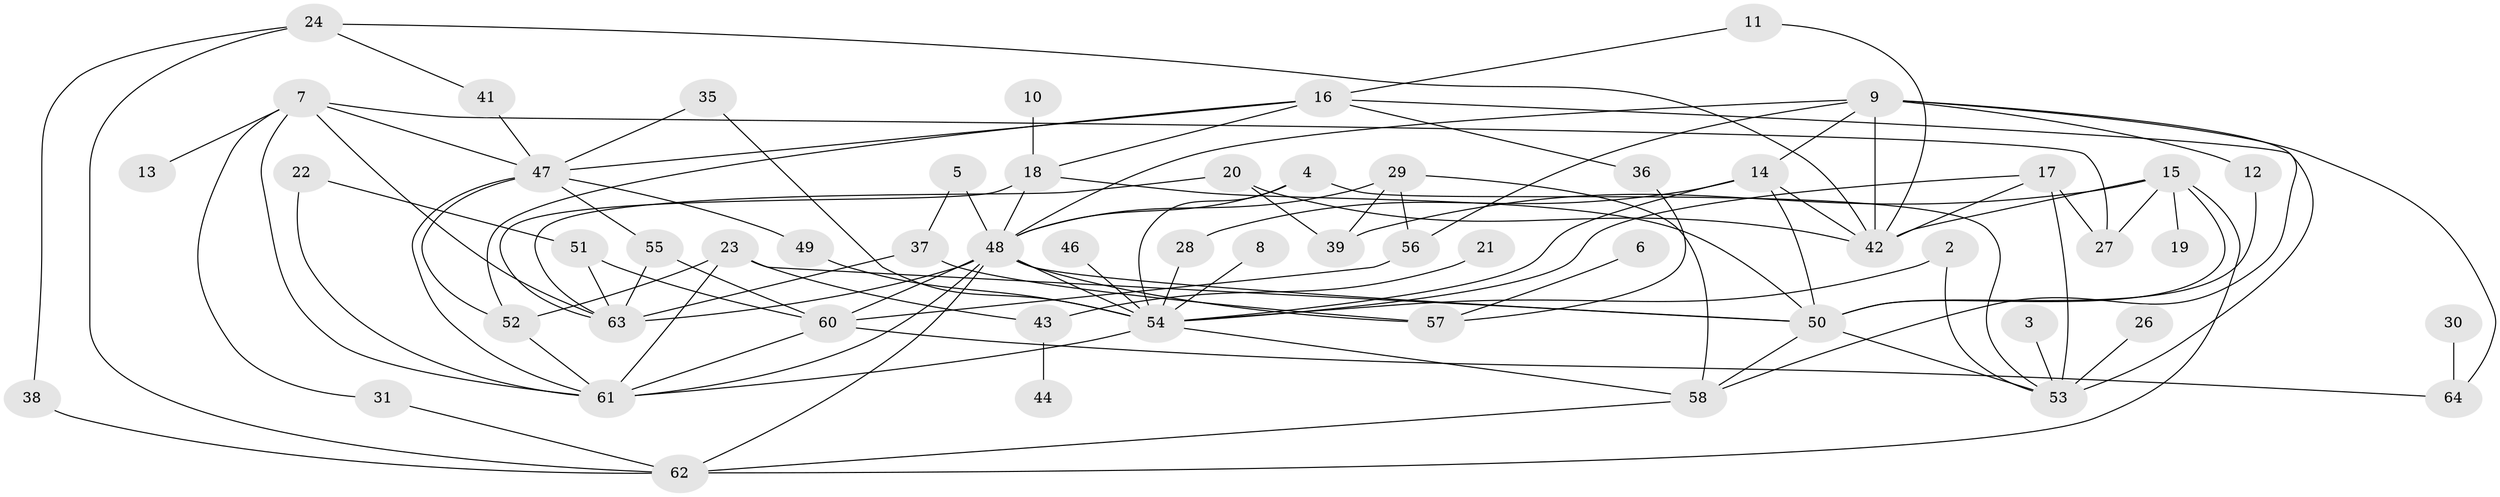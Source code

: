 // original degree distribution, {3: 0.21875, 5: 0.046875, 2: 0.28125, 1: 0.1953125, 0: 0.0390625, 4: 0.1328125, 6: 0.0546875, 7: 0.0234375, 8: 0.0078125}
// Generated by graph-tools (version 1.1) at 2025/49/03/09/25 03:49:08]
// undirected, 56 vertices, 105 edges
graph export_dot {
graph [start="1"]
  node [color=gray90,style=filled];
  2;
  3;
  4;
  5;
  6;
  7;
  8;
  9;
  10;
  11;
  12;
  13;
  14;
  15;
  16;
  17;
  18;
  19;
  20;
  21;
  22;
  23;
  24;
  26;
  27;
  28;
  29;
  30;
  31;
  35;
  36;
  37;
  38;
  39;
  41;
  42;
  43;
  44;
  46;
  47;
  48;
  49;
  50;
  51;
  52;
  53;
  54;
  55;
  56;
  57;
  58;
  60;
  61;
  62;
  63;
  64;
  2 -- 53 [weight=1.0];
  2 -- 54 [weight=1.0];
  3 -- 53 [weight=1.0];
  4 -- 48 [weight=1.0];
  4 -- 53 [weight=1.0];
  4 -- 54 [weight=1.0];
  5 -- 37 [weight=1.0];
  5 -- 48 [weight=1.0];
  6 -- 57 [weight=1.0];
  7 -- 13 [weight=1.0];
  7 -- 27 [weight=1.0];
  7 -- 31 [weight=1.0];
  7 -- 47 [weight=1.0];
  7 -- 61 [weight=1.0];
  7 -- 63 [weight=1.0];
  8 -- 54 [weight=1.0];
  9 -- 12 [weight=1.0];
  9 -- 14 [weight=1.0];
  9 -- 42 [weight=1.0];
  9 -- 48 [weight=1.0];
  9 -- 56 [weight=1.0];
  9 -- 58 [weight=1.0];
  9 -- 64 [weight=1.0];
  10 -- 18 [weight=1.0];
  11 -- 16 [weight=1.0];
  11 -- 42 [weight=1.0];
  12 -- 50 [weight=1.0];
  14 -- 28 [weight=1.0];
  14 -- 42 [weight=1.0];
  14 -- 50 [weight=2.0];
  14 -- 54 [weight=1.0];
  15 -- 19 [weight=1.0];
  15 -- 27 [weight=1.0];
  15 -- 39 [weight=1.0];
  15 -- 42 [weight=1.0];
  15 -- 50 [weight=1.0];
  15 -- 62 [weight=1.0];
  16 -- 18 [weight=1.0];
  16 -- 36 [weight=1.0];
  16 -- 47 [weight=1.0];
  16 -- 52 [weight=1.0];
  16 -- 53 [weight=1.0];
  17 -- 27 [weight=1.0];
  17 -- 42 [weight=1.0];
  17 -- 53 [weight=2.0];
  17 -- 54 [weight=1.0];
  18 -- 48 [weight=1.0];
  18 -- 50 [weight=1.0];
  18 -- 63 [weight=1.0];
  20 -- 39 [weight=1.0];
  20 -- 42 [weight=1.0];
  20 -- 63 [weight=1.0];
  21 -- 43 [weight=1.0];
  22 -- 51 [weight=1.0];
  22 -- 61 [weight=1.0];
  23 -- 43 [weight=1.0];
  23 -- 50 [weight=1.0];
  23 -- 52 [weight=1.0];
  23 -- 61 [weight=1.0];
  24 -- 38 [weight=1.0];
  24 -- 41 [weight=1.0];
  24 -- 42 [weight=1.0];
  24 -- 62 [weight=1.0];
  26 -- 53 [weight=1.0];
  28 -- 54 [weight=1.0];
  29 -- 39 [weight=1.0];
  29 -- 48 [weight=1.0];
  29 -- 56 [weight=1.0];
  29 -- 58 [weight=1.0];
  30 -- 64 [weight=1.0];
  31 -- 62 [weight=1.0];
  35 -- 47 [weight=1.0];
  35 -- 54 [weight=1.0];
  36 -- 57 [weight=1.0];
  37 -- 57 [weight=1.0];
  37 -- 63 [weight=1.0];
  38 -- 62 [weight=1.0];
  41 -- 47 [weight=1.0];
  43 -- 44 [weight=1.0];
  46 -- 54 [weight=1.0];
  47 -- 49 [weight=1.0];
  47 -- 52 [weight=1.0];
  47 -- 55 [weight=1.0];
  47 -- 61 [weight=1.0];
  48 -- 50 [weight=1.0];
  48 -- 54 [weight=1.0];
  48 -- 57 [weight=1.0];
  48 -- 60 [weight=1.0];
  48 -- 61 [weight=1.0];
  48 -- 62 [weight=1.0];
  48 -- 63 [weight=1.0];
  49 -- 54 [weight=1.0];
  50 -- 53 [weight=1.0];
  50 -- 58 [weight=1.0];
  51 -- 60 [weight=1.0];
  51 -- 63 [weight=1.0];
  52 -- 61 [weight=1.0];
  54 -- 58 [weight=1.0];
  54 -- 61 [weight=1.0];
  55 -- 60 [weight=1.0];
  55 -- 63 [weight=2.0];
  56 -- 60 [weight=1.0];
  58 -- 62 [weight=1.0];
  60 -- 61 [weight=1.0];
  60 -- 64 [weight=1.0];
}
